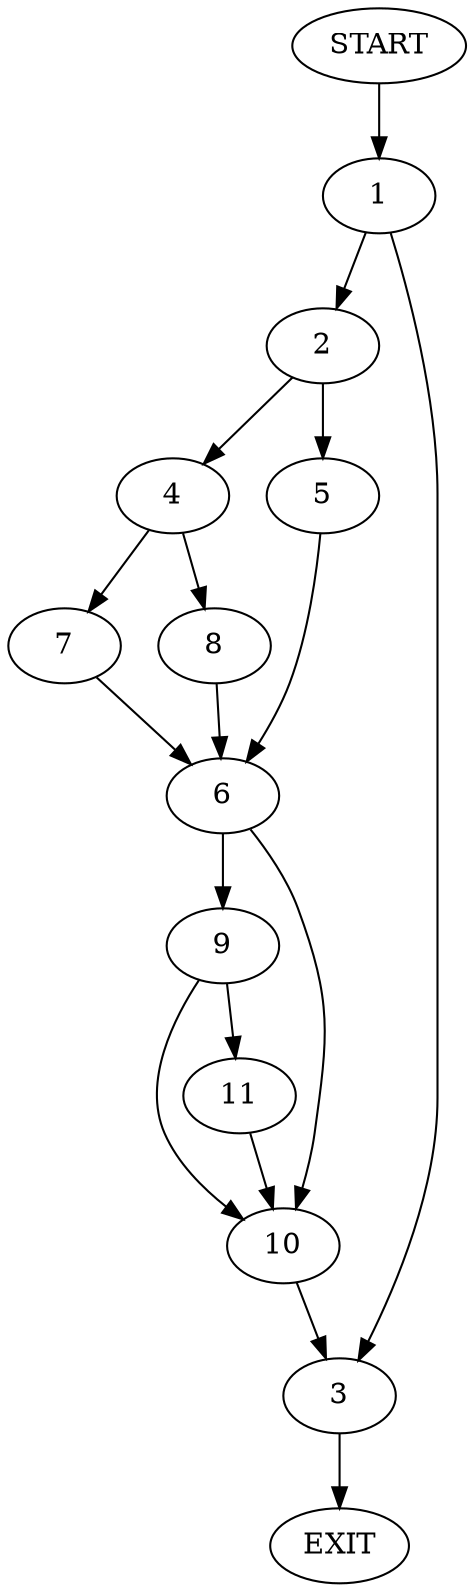 digraph {
0 [label="START"]
12 [label="EXIT"]
0 -> 1
1 -> 2
1 -> 3
3 -> 12
2 -> 4
2 -> 5
5 -> 6
4 -> 7
4 -> 8
6 -> 9
6 -> 10
7 -> 6
8 -> 6
9 -> 11
9 -> 10
10 -> 3
11 -> 10
}
